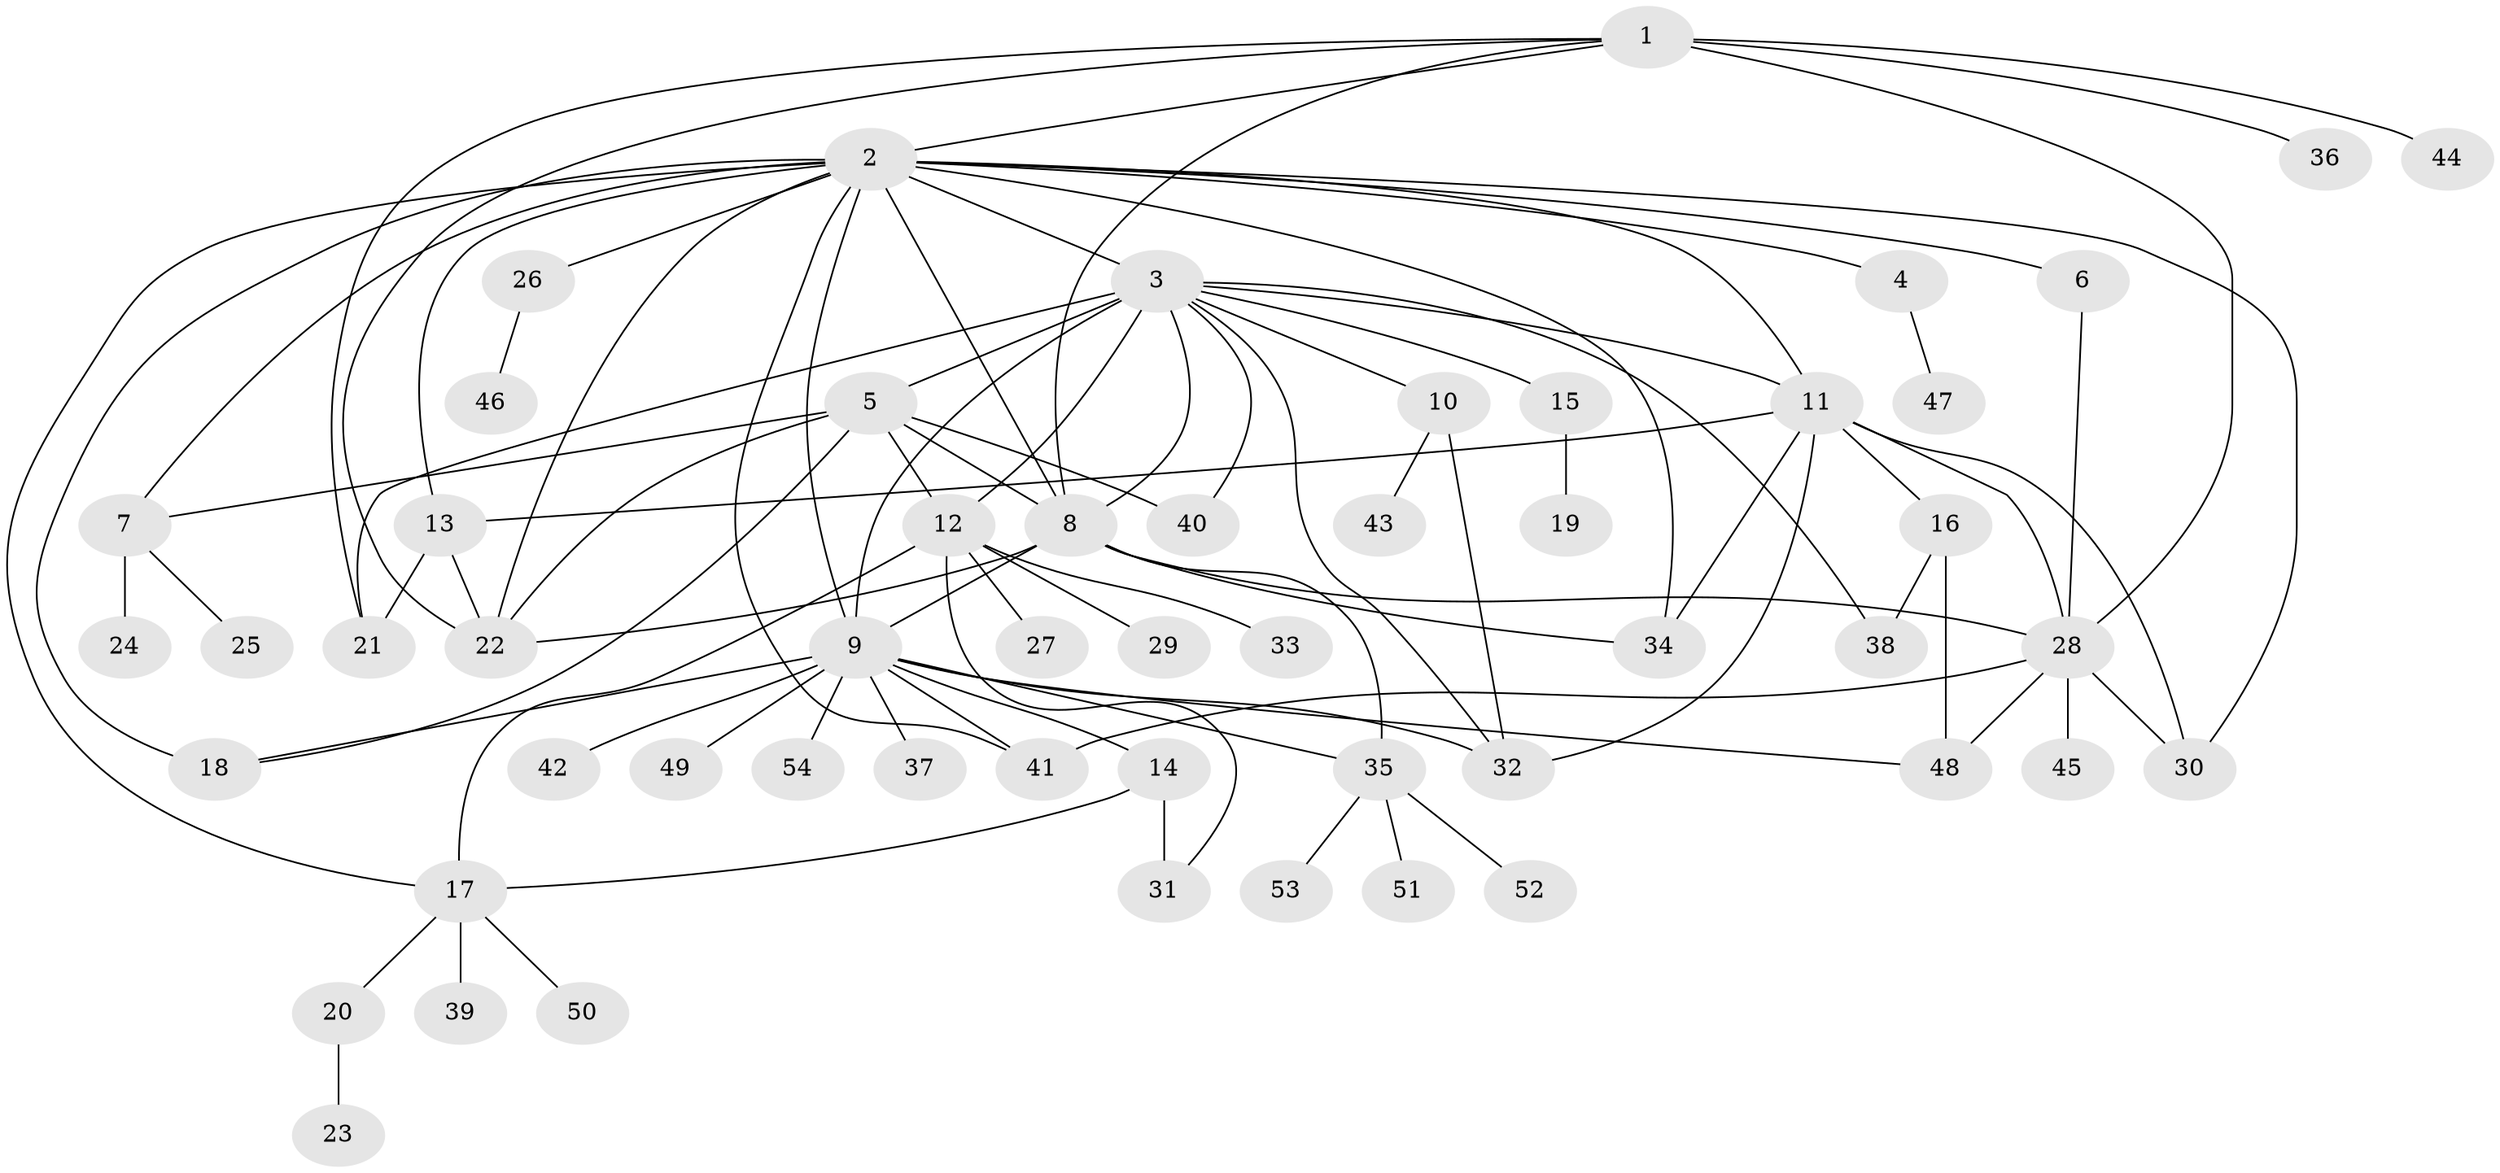 // original degree distribution, {5: 0.027777777777777776, 23: 0.009259259259259259, 9: 0.018518518518518517, 24: 0.009259259259259259, 3: 0.1111111111111111, 1: 0.5092592592592593, 10: 0.018518518518518517, 19: 0.009259259259259259, 2: 0.17592592592592593, 12: 0.018518518518518517, 8: 0.009259259259259259, 4: 0.07407407407407407, 6: 0.009259259259259259}
// Generated by graph-tools (version 1.1) at 2025/35/03/09/25 02:35:42]
// undirected, 54 vertices, 90 edges
graph export_dot {
graph [start="1"]
  node [color=gray90,style=filled];
  1;
  2;
  3;
  4;
  5;
  6;
  7;
  8;
  9;
  10;
  11;
  12;
  13;
  14;
  15;
  16;
  17;
  18;
  19;
  20;
  21;
  22;
  23;
  24;
  25;
  26;
  27;
  28;
  29;
  30;
  31;
  32;
  33;
  34;
  35;
  36;
  37;
  38;
  39;
  40;
  41;
  42;
  43;
  44;
  45;
  46;
  47;
  48;
  49;
  50;
  51;
  52;
  53;
  54;
  1 -- 2 [weight=2.0];
  1 -- 8 [weight=1.0];
  1 -- 21 [weight=1.0];
  1 -- 22 [weight=2.0];
  1 -- 28 [weight=2.0];
  1 -- 36 [weight=1.0];
  1 -- 44 [weight=3.0];
  2 -- 3 [weight=1.0];
  2 -- 4 [weight=1.0];
  2 -- 6 [weight=1.0];
  2 -- 7 [weight=1.0];
  2 -- 8 [weight=1.0];
  2 -- 9 [weight=1.0];
  2 -- 11 [weight=1.0];
  2 -- 13 [weight=1.0];
  2 -- 17 [weight=1.0];
  2 -- 18 [weight=2.0];
  2 -- 22 [weight=1.0];
  2 -- 26 [weight=1.0];
  2 -- 30 [weight=1.0];
  2 -- 34 [weight=1.0];
  2 -- 41 [weight=1.0];
  3 -- 5 [weight=9.0];
  3 -- 8 [weight=1.0];
  3 -- 9 [weight=1.0];
  3 -- 10 [weight=1.0];
  3 -- 11 [weight=1.0];
  3 -- 12 [weight=1.0];
  3 -- 15 [weight=1.0];
  3 -- 21 [weight=1.0];
  3 -- 32 [weight=1.0];
  3 -- 38 [weight=1.0];
  3 -- 40 [weight=1.0];
  4 -- 47 [weight=1.0];
  5 -- 7 [weight=1.0];
  5 -- 8 [weight=1.0];
  5 -- 12 [weight=1.0];
  5 -- 18 [weight=1.0];
  5 -- 22 [weight=1.0];
  5 -- 40 [weight=1.0];
  6 -- 28 [weight=1.0];
  7 -- 24 [weight=1.0];
  7 -- 25 [weight=1.0];
  8 -- 9 [weight=2.0];
  8 -- 22 [weight=1.0];
  8 -- 28 [weight=1.0];
  8 -- 34 [weight=1.0];
  8 -- 35 [weight=1.0];
  9 -- 14 [weight=1.0];
  9 -- 18 [weight=1.0];
  9 -- 32 [weight=1.0];
  9 -- 35 [weight=1.0];
  9 -- 37 [weight=1.0];
  9 -- 41 [weight=1.0];
  9 -- 42 [weight=1.0];
  9 -- 48 [weight=1.0];
  9 -- 49 [weight=1.0];
  9 -- 54 [weight=1.0];
  10 -- 32 [weight=1.0];
  10 -- 43 [weight=1.0];
  11 -- 13 [weight=1.0];
  11 -- 16 [weight=1.0];
  11 -- 28 [weight=1.0];
  11 -- 30 [weight=1.0];
  11 -- 32 [weight=2.0];
  11 -- 34 [weight=1.0];
  12 -- 17 [weight=1.0];
  12 -- 27 [weight=1.0];
  12 -- 29 [weight=1.0];
  12 -- 31 [weight=1.0];
  12 -- 33 [weight=1.0];
  13 -- 21 [weight=1.0];
  13 -- 22 [weight=6.0];
  14 -- 17 [weight=1.0];
  14 -- 31 [weight=1.0];
  15 -- 19 [weight=2.0];
  16 -- 38 [weight=1.0];
  16 -- 48 [weight=1.0];
  17 -- 20 [weight=1.0];
  17 -- 39 [weight=1.0];
  17 -- 50 [weight=1.0];
  20 -- 23 [weight=1.0];
  26 -- 46 [weight=1.0];
  28 -- 30 [weight=1.0];
  28 -- 41 [weight=3.0];
  28 -- 45 [weight=1.0];
  28 -- 48 [weight=1.0];
  35 -- 51 [weight=1.0];
  35 -- 52 [weight=1.0];
  35 -- 53 [weight=1.0];
}
